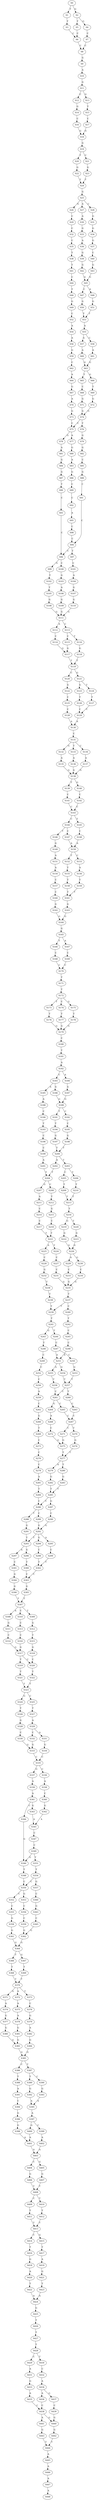 strict digraph  {
	S0 -> S1 [ label = T ];
	S0 -> S2 [ label = G ];
	S1 -> S3 [ label = T ];
	S2 -> S4 [ label = G ];
	S2 -> S5 [ label = T ];
	S3 -> S6 [ label = C ];
	S4 -> S7 [ label = C ];
	S5 -> S6 [ label = C ];
	S6 -> S8 [ label = C ];
	S7 -> S8 [ label = C ];
	S8 -> S9 [ label = G ];
	S9 -> S10 [ label = A ];
	S10 -> S11 [ label = G ];
	S11 -> S12 [ label = C ];
	S11 -> S13 [ label = G ];
	S12 -> S14 [ label = G ];
	S13 -> S15 [ label = T ];
	S14 -> S16 [ label = C ];
	S15 -> S17 [ label = C ];
	S16 -> S18 [ label = G ];
	S17 -> S18 [ label = G ];
	S18 -> S19 [ label = G ];
	S19 -> S20 [ label = T ];
	S19 -> S21 [ label = C ];
	S20 -> S22 [ label = G ];
	S21 -> S23 [ label = G ];
	S22 -> S24 [ label = T ];
	S23 -> S24 [ label = T ];
	S24 -> S25 [ label = G ];
	S25 -> S26 [ label = G ];
	S25 -> S27 [ label = A ];
	S25 -> S28 [ label = C ];
	S26 -> S29 [ label = C ];
	S27 -> S30 [ label = A ];
	S28 -> S31 [ label = G ];
	S29 -> S32 [ label = C ];
	S30 -> S33 [ label = G ];
	S31 -> S34 [ label = G ];
	S32 -> S35 [ label = C ];
	S33 -> S36 [ label = A ];
	S34 -> S37 [ label = G ];
	S35 -> S38 [ label = T ];
	S36 -> S39 [ label = G ];
	S37 -> S40 [ label = C ];
	S38 -> S41 [ label = T ];
	S39 -> S42 [ label = G ];
	S40 -> S43 [ label = G ];
	S41 -> S44 [ label = C ];
	S42 -> S45 [ label = G ];
	S43 -> S45 [ label = G ];
	S44 -> S46 [ label = T ];
	S45 -> S47 [ label = C ];
	S45 -> S48 [ label = A ];
	S46 -> S49 [ label = G ];
	S47 -> S50 [ label = G ];
	S48 -> S51 [ label = G ];
	S49 -> S52 [ label = C ];
	S50 -> S53 [ label = T ];
	S51 -> S53 [ label = T ];
	S52 -> S54 [ label = A ];
	S53 -> S55 [ label = A ];
	S54 -> S56 [ label = A ];
	S55 -> S57 [ label = G ];
	S55 -> S58 [ label = C ];
	S56 -> S59 [ label = G ];
	S57 -> S60 [ label = A ];
	S58 -> S61 [ label = A ];
	S59 -> S62 [ label = C ];
	S60 -> S63 [ label = G ];
	S61 -> S63 [ label = G ];
	S62 -> S64 [ label = A ];
	S63 -> S65 [ label = T ];
	S63 -> S66 [ label = G ];
	S64 -> S67 [ label = G ];
	S65 -> S68 [ label = C ];
	S66 -> S69 [ label = T ];
	S67 -> S70 [ label = A ];
	S68 -> S71 [ label = G ];
	S69 -> S72 [ label = G ];
	S70 -> S73 [ label = G ];
	S71 -> S74 [ label = G ];
	S72 -> S74 [ label = G ];
	S73 -> S75 [ label = C ];
	S74 -> S75 [ label = C ];
	S74 -> S76 [ label = T ];
	S75 -> S77 [ label = A ];
	S75 -> S78 [ label = G ];
	S76 -> S79 [ label = G ];
	S77 -> S80 [ label = G ];
	S78 -> S81 [ label = A ];
	S79 -> S82 [ label = G ];
	S80 -> S83 [ label = A ];
	S81 -> S84 [ label = G ];
	S82 -> S85 [ label = C ];
	S83 -> S86 [ label = G ];
	S84 -> S87 [ label = G ];
	S85 -> S88 [ label = G ];
	S86 -> S89 [ label = C ];
	S87 -> S90 [ label = T ];
	S88 -> S91 [ label = C ];
	S89 -> S92 [ label = C ];
	S90 -> S93 [ label = C ];
	S91 -> S94 [ label = C ];
	S92 -> S95 [ label = A ];
	S93 -> S96 [ label = C ];
	S94 -> S96 [ label = C ];
	S94 -> S97 [ label = T ];
	S95 -> S98 [ label = C ];
	S96 -> S99 [ label = G ];
	S96 -> S100 [ label = C ];
	S97 -> S101 [ label = C ];
	S98 -> S94 [ label = C ];
	S99 -> S102 [ label = T ];
	S100 -> S103 [ label = G ];
	S101 -> S104 [ label = A ];
	S102 -> S105 [ label = T ];
	S103 -> S106 [ label = A ];
	S104 -> S107 [ label = G ];
	S105 -> S108 [ label = G ];
	S106 -> S109 [ label = G ];
	S107 -> S110 [ label = G ];
	S108 -> S111 [ label = G ];
	S109 -> S111 [ label = G ];
	S110 -> S111 [ label = G ];
	S111 -> S112 [ label = A ];
	S111 -> S113 [ label = C ];
	S112 -> S114 [ label = C ];
	S113 -> S115 [ label = C ];
	S113 -> S116 [ label = T ];
	S114 -> S117 [ label = G ];
	S115 -> S117 [ label = G ];
	S116 -> S118 [ label = G ];
	S117 -> S119 [ label = T ];
	S118 -> S119 [ label = T ];
	S119 -> S120 [ label = C ];
	S119 -> S121 [ label = G ];
	S120 -> S122 [ label = G ];
	S121 -> S123 [ label = G ];
	S121 -> S124 [ label = T ];
	S122 -> S125 [ label = C ];
	S123 -> S126 [ label = T ];
	S124 -> S127 [ label = T ];
	S125 -> S128 [ label = C ];
	S126 -> S129 [ label = C ];
	S127 -> S129 [ label = C ];
	S128 -> S130 [ label = A ];
	S129 -> S130 [ label = A ];
	S130 -> S131 [ label = C ];
	S131 -> S132 [ label = G ];
	S131 -> S133 [ label = T ];
	S131 -> S134 [ label = C ];
	S132 -> S135 [ label = A ];
	S133 -> S136 [ label = A ];
	S134 -> S137 [ label = A ];
	S135 -> S138 [ label = G ];
	S136 -> S138 [ label = G ];
	S137 -> S138 [ label = G ];
	S138 -> S139 [ label = T ];
	S138 -> S140 [ label = G ];
	S139 -> S141 [ label = C ];
	S140 -> S142 [ label = C ];
	S141 -> S143 [ label = C ];
	S142 -> S143 [ label = C ];
	S143 -> S144 [ label = C ];
	S143 -> S145 [ label = T ];
	S144 -> S146 [ label = T ];
	S144 -> S147 [ label = C ];
	S145 -> S148 [ label = C ];
	S146 -> S149 [ label = G ];
	S147 -> S150 [ label = A ];
	S148 -> S150 [ label = A ];
	S149 -> S151 [ label = A ];
	S150 -> S152 [ label = T ];
	S150 -> S153 [ label = C ];
	S151 -> S154 [ label = A ];
	S152 -> S155 [ label = T ];
	S153 -> S156 [ label = A ];
	S154 -> S157 [ label = C ];
	S155 -> S158 [ label = T ];
	S156 -> S159 [ label = T ];
	S157 -> S160 [ label = C ];
	S158 -> S161 [ label = T ];
	S159 -> S161 [ label = T ];
	S160 -> S162 [ label = G ];
	S161 -> S163 [ label = G ];
	S162 -> S164 [ label = G ];
	S163 -> S164 [ label = G ];
	S164 -> S165 [ label = G ];
	S165 -> S166 [ label = T ];
	S165 -> S167 [ label = A ];
	S166 -> S168 [ label = C ];
	S167 -> S169 [ label = C ];
	S168 -> S170 [ label = C ];
	S169 -> S170 [ label = C ];
	S170 -> S171 [ label = T ];
	S171 -> S172 [ label = T ];
	S172 -> S173 [ label = T ];
	S172 -> S174 [ label = C ];
	S172 -> S175 [ label = G ];
	S173 -> S176 [ label = T ];
	S174 -> S177 [ label = T ];
	S175 -> S178 [ label = T ];
	S176 -> S179 [ label = G ];
	S177 -> S179 [ label = G ];
	S178 -> S179 [ label = G ];
	S179 -> S180 [ label = C ];
	S180 -> S181 [ label = T ];
	S181 -> S182 [ label = A ];
	S182 -> S183 [ label = C ];
	S182 -> S184 [ label = A ];
	S183 -> S185 [ label = A ];
	S183 -> S186 [ label = G ];
	S184 -> S187 [ label = G ];
	S185 -> S188 [ label = A ];
	S186 -> S189 [ label = G ];
	S187 -> S189 [ label = G ];
	S188 -> S190 [ label = C ];
	S189 -> S191 [ label = T ];
	S189 -> S192 [ label = C ];
	S190 -> S193 [ label = T ];
	S191 -> S194 [ label = T ];
	S192 -> S195 [ label = C ];
	S193 -> S196 [ label = C ];
	S194 -> S197 [ label = G ];
	S195 -> S198 [ label = G ];
	S196 -> S199 [ label = C ];
	S197 -> S200 [ label = T ];
	S198 -> S200 [ label = T ];
	S199 -> S201 [ label = A ];
	S200 -> S202 [ label = A ];
	S200 -> S203 [ label = T ];
	S201 -> S204 [ label = T ];
	S202 -> S204 [ label = T ];
	S203 -> S205 [ label = C ];
	S203 -> S206 [ label = T ];
	S204 -> S207 [ label = G ];
	S204 -> S208 [ label = C ];
	S205 -> S209 [ label = T ];
	S206 -> S210 [ label = T ];
	S207 -> S211 [ label = A ];
	S208 -> S212 [ label = T ];
	S209 -> S213 [ label = T ];
	S210 -> S213 [ label = T ];
	S211 -> S214 [ label = C ];
	S212 -> S215 [ label = G ];
	S213 -> S216 [ label = T ];
	S214 -> S217 [ label = C ];
	S215 -> S218 [ label = C ];
	S216 -> S219 [ label = G ];
	S216 -> S220 [ label = T ];
	S217 -> S221 [ label = T ];
	S218 -> S221 [ label = T ];
	S219 -> S222 [ label = G ];
	S220 -> S223 [ label = G ];
	S221 -> S224 [ label = T ];
	S221 -> S225 [ label = A ];
	S222 -> S226 [ label = G ];
	S223 -> S226 [ label = G ];
	S224 -> S227 [ label = C ];
	S225 -> S228 [ label = C ];
	S226 -> S229 [ label = A ];
	S226 -> S230 [ label = G ];
	S227 -> S231 [ label = C ];
	S228 -> S232 [ label = G ];
	S229 -> S233 [ label = C ];
	S230 -> S234 [ label = C ];
	S231 -> S235 [ label = G ];
	S232 -> S236 [ label = T ];
	S233 -> S235 [ label = G ];
	S234 -> S235 [ label = G ];
	S235 -> S237 [ label = T ];
	S236 -> S238 [ label = T ];
	S237 -> S239 [ label = T ];
	S237 -> S240 [ label = C ];
	S238 -> S239 [ label = T ];
	S239 -> S241 [ label = T ];
	S240 -> S242 [ label = T ];
	S241 -> S243 [ label = G ];
	S241 -> S244 [ label = T ];
	S242 -> S245 [ label = C ];
	S243 -> S246 [ label = T ];
	S244 -> S247 [ label = C ];
	S245 -> S248 [ label = C ];
	S246 -> S249 [ label = C ];
	S247 -> S250 [ label = C ];
	S247 -> S251 [ label = A ];
	S248 -> S251 [ label = A ];
	S249 -> S252 [ label = C ];
	S250 -> S253 [ label = G ];
	S251 -> S254 [ label = G ];
	S251 -> S255 [ label = A ];
	S252 -> S256 [ label = C ];
	S253 -> S257 [ label = T ];
	S254 -> S257 [ label = T ];
	S255 -> S258 [ label = T ];
	S256 -> S259 [ label = A ];
	S257 -> S260 [ label = T ];
	S257 -> S261 [ label = C ];
	S258 -> S261 [ label = C ];
	S259 -> S262 [ label = C ];
	S260 -> S263 [ label = C ];
	S261 -> S264 [ label = G ];
	S261 -> S265 [ label = C ];
	S262 -> S266 [ label = G ];
	S263 -> S267 [ label = C ];
	S264 -> S268 [ label = A ];
	S265 -> S267 [ label = C ];
	S266 -> S269 [ label = T ];
	S267 -> S270 [ label = T ];
	S267 -> S271 [ label = C ];
	S268 -> S272 [ label = C ];
	S269 -> S273 [ label = C ];
	S270 -> S274 [ label = G ];
	S271 -> S275 [ label = G ];
	S272 -> S275 [ label = G ];
	S273 -> S276 [ label = C ];
	S274 -> S277 [ label = T ];
	S275 -> S277 [ label = T ];
	S276 -> S278 [ label = C ];
	S277 -> S279 [ label = A ];
	S277 -> S280 [ label = T ];
	S278 -> S281 [ label = A ];
	S279 -> S282 [ label = G ];
	S280 -> S283 [ label = G ];
	S281 -> S284 [ label = T ];
	S282 -> S285 [ label = T ];
	S283 -> S285 [ label = T ];
	S284 -> S286 [ label = C ];
	S285 -> S286 [ label = C ];
	S285 -> S287 [ label = G ];
	S286 -> S288 [ label = T ];
	S286 -> S289 [ label = C ];
	S287 -> S290 [ label = C ];
	S288 -> S291 [ label = G ];
	S289 -> S292 [ label = G ];
	S290 -> S292 [ label = G ];
	S291 -> S293 [ label = T ];
	S292 -> S293 [ label = T ];
	S292 -> S294 [ label = G ];
	S292 -> S295 [ label = A ];
	S293 -> S296 [ label = G ];
	S293 -> S297 [ label = A ];
	S294 -> S298 [ label = C ];
	S295 -> S299 [ label = C ];
	S296 -> S300 [ label = T ];
	S297 -> S301 [ label = C ];
	S298 -> S302 [ label = T ];
	S299 -> S302 [ label = T ];
	S300 -> S303 [ label = C ];
	S301 -> S304 [ label = G ];
	S302 -> S303 [ label = C ];
	S303 -> S305 [ label = G ];
	S304 -> S306 [ label = G ];
	S305 -> S307 [ label = T ];
	S306 -> S307 [ label = T ];
	S307 -> S308 [ label = A ];
	S307 -> S309 [ label = T ];
	S307 -> S310 [ label = C ];
	S308 -> S311 [ label = G ];
	S309 -> S312 [ label = G ];
	S310 -> S313 [ label = C ];
	S311 -> S314 [ label = C ];
	S312 -> S315 [ label = T ];
	S313 -> S316 [ label = C ];
	S314 -> S317 [ label = G ];
	S315 -> S318 [ label = G ];
	S316 -> S317 [ label = G ];
	S317 -> S319 [ label = T ];
	S317 -> S320 [ label = C ];
	S318 -> S320 [ label = C ];
	S319 -> S321 [ label = T ];
	S320 -> S322 [ label = T ];
	S321 -> S323 [ label = T ];
	S322 -> S323 [ label = T ];
	S323 -> S324 [ label = G ];
	S323 -> S325 [ label = C ];
	S324 -> S326 [ label = T ];
	S325 -> S327 [ label = T ];
	S326 -> S328 [ label = G ];
	S327 -> S329 [ label = A ];
	S328 -> S330 [ label = C ];
	S329 -> S331 [ label = A ];
	S329 -> S332 [ label = C ];
	S330 -> S333 [ label = G ];
	S331 -> S334 [ label = G ];
	S332 -> S333 [ label = G ];
	S333 -> S335 [ label = C ];
	S334 -> S335 [ label = C ];
	S335 -> S336 [ label = C ];
	S335 -> S337 [ label = G ];
	S336 -> S338 [ label = A ];
	S337 -> S339 [ label = A ];
	S338 -> S340 [ label = C ];
	S339 -> S341 [ label = A ];
	S340 -> S342 [ label = G ];
	S341 -> S343 [ label = G ];
	S341 -> S344 [ label = C ];
	S342 -> S345 [ label = A ];
	S343 -> S345 [ label = A ];
	S344 -> S346 [ label = G ];
	S345 -> S347 [ label = C ];
	S346 -> S348 [ label = T ];
	S347 -> S349 [ label = C ];
	S348 -> S350 [ label = C ];
	S349 -> S351 [ label = T ];
	S349 -> S346 [ label = G ];
	S350 -> S352 [ label = C ];
	S350 -> S353 [ label = G ];
	S351 -> S354 [ label = T ];
	S352 -> S355 [ label = C ];
	S353 -> S356 [ label = C ];
	S354 -> S350 [ label = C ];
	S354 -> S357 [ label = G ];
	S355 -> S358 [ label = G ];
	S356 -> S359 [ label = C ];
	S357 -> S360 [ label = C ];
	S358 -> S361 [ label = G ];
	S359 -> S362 [ label = G ];
	S360 -> S363 [ label = G ];
	S361 -> S364 [ label = G ];
	S362 -> S364 [ label = G ];
	S363 -> S365 [ label = C ];
	S364 -> S366 [ label = T ];
	S364 -> S367 [ label = G ];
	S365 -> S362 [ label = G ];
	S366 -> S368 [ label = T ];
	S367 -> S369 [ label = T ];
	S368 -> S370 [ label = T ];
	S369 -> S370 [ label = T ];
	S370 -> S371 [ label = G ];
	S370 -> S372 [ label = A ];
	S370 -> S373 [ label = T ];
	S371 -> S374 [ label = A ];
	S372 -> S375 [ label = A ];
	S373 -> S376 [ label = C ];
	S374 -> S377 [ label = G ];
	S375 -> S378 [ label = A ];
	S376 -> S379 [ label = G ];
	S377 -> S380 [ label = G ];
	S378 -> S381 [ label = G ];
	S379 -> S382 [ label = A ];
	S380 -> S383 [ label = G ];
	S381 -> S383 [ label = G ];
	S382 -> S384 [ label = G ];
	S383 -> S385 [ label = G ];
	S384 -> S385 [ label = G ];
	S385 -> S386 [ label = C ];
	S385 -> S387 [ label = T ];
	S386 -> S388 [ label = T ];
	S387 -> S389 [ label = T ];
	S387 -> S390 [ label = C ];
	S388 -> S391 [ label = A ];
	S389 -> S392 [ label = G ];
	S390 -> S393 [ label = G ];
	S391 -> S394 [ label = C ];
	S392 -> S395 [ label = A ];
	S393 -> S395 [ label = A ];
	S394 -> S396 [ label = G ];
	S395 -> S397 [ label = A ];
	S396 -> S398 [ label = G ];
	S397 -> S399 [ label = C ];
	S397 -> S400 [ label = G ];
	S398 -> S401 [ label = A ];
	S399 -> S402 [ label = A ];
	S400 -> S401 [ label = A ];
	S401 -> S403 [ label = A ];
	S402 -> S403 [ label = A ];
	S403 -> S404 [ label = C ];
	S403 -> S405 [ label = G ];
	S404 -> S406 [ label = G ];
	S405 -> S407 [ label = G ];
	S406 -> S408 [ label = T ];
	S407 -> S408 [ label = T ];
	S408 -> S409 [ label = C ];
	S408 -> S410 [ label = T ];
	S409 -> S411 [ label = T ];
	S410 -> S412 [ label = T ];
	S411 -> S413 [ label = T ];
	S412 -> S413 [ label = T ];
	S413 -> S414 [ label = C ];
	S413 -> S415 [ label = G ];
	S414 -> S416 [ label = T ];
	S415 -> S417 [ label = T ];
	S416 -> S418 [ label = G ];
	S417 -> S419 [ label = A ];
	S418 -> S420 [ label = A ];
	S419 -> S421 [ label = G ];
	S420 -> S422 [ label = T ];
	S421 -> S423 [ label = T ];
	S422 -> S424 [ label = A ];
	S423 -> S424 [ label = A ];
	S424 -> S425 [ label = G ];
	S425 -> S426 [ label = T ];
	S426 -> S427 [ label = T ];
	S427 -> S428 [ label = T ];
	S428 -> S429 [ label = C ];
	S428 -> S430 [ label = T ];
	S429 -> S431 [ label = A ];
	S430 -> S432 [ label = C ];
	S431 -> S433 [ label = G ];
	S432 -> S434 [ label = A ];
	S433 -> S435 [ label = A ];
	S434 -> S436 [ label = A ];
	S434 -> S437 [ label = G ];
	S435 -> S438 [ label = C ];
	S436 -> S438 [ label = C ];
	S437 -> S439 [ label = C ];
	S438 -> S440 [ label = G ];
	S438 -> S441 [ label = A ];
	S439 -> S440 [ label = G ];
	S440 -> S442 [ label = G ];
	S441 -> S443 [ label = G ];
	S442 -> S444 [ label = T ];
	S443 -> S444 [ label = T ];
	S444 -> S445 [ label = A ];
	S445 -> S446 [ label = A ];
	S446 -> S447 [ label = A ];
	S447 -> S448 [ label = A ];
}
